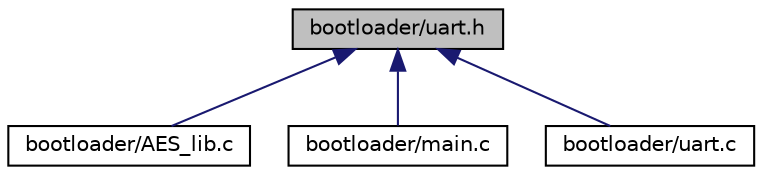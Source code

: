 digraph "bootloader/uart.h"
{
  edge [fontname="Helvetica",fontsize="10",labelfontname="Helvetica",labelfontsize="10"];
  node [fontname="Helvetica",fontsize="10",shape=record];
  Node2 [label="bootloader/uart.h",height=0.2,width=0.4,color="black", fillcolor="grey75", style="filled", fontcolor="black"];
  Node2 -> Node3 [dir="back",color="midnightblue",fontsize="10",style="solid"];
  Node3 [label="bootloader/AES_lib.c",height=0.2,width=0.4,color="black", fillcolor="white", style="filled",URL="$bootloader_2_a_e_s__lib_8c.html"];
  Node2 -> Node4 [dir="back",color="midnightblue",fontsize="10",style="solid"];
  Node4 [label="bootloader/main.c",height=0.2,width=0.4,color="black", fillcolor="white", style="filled",URL="$bootloader_2main_8c.html"];
  Node2 -> Node5 [dir="back",color="midnightblue",fontsize="10",style="solid"];
  Node5 [label="bootloader/uart.c",height=0.2,width=0.4,color="black", fillcolor="white", style="filled",URL="$bootloader_2uart_8c.html"];
}
